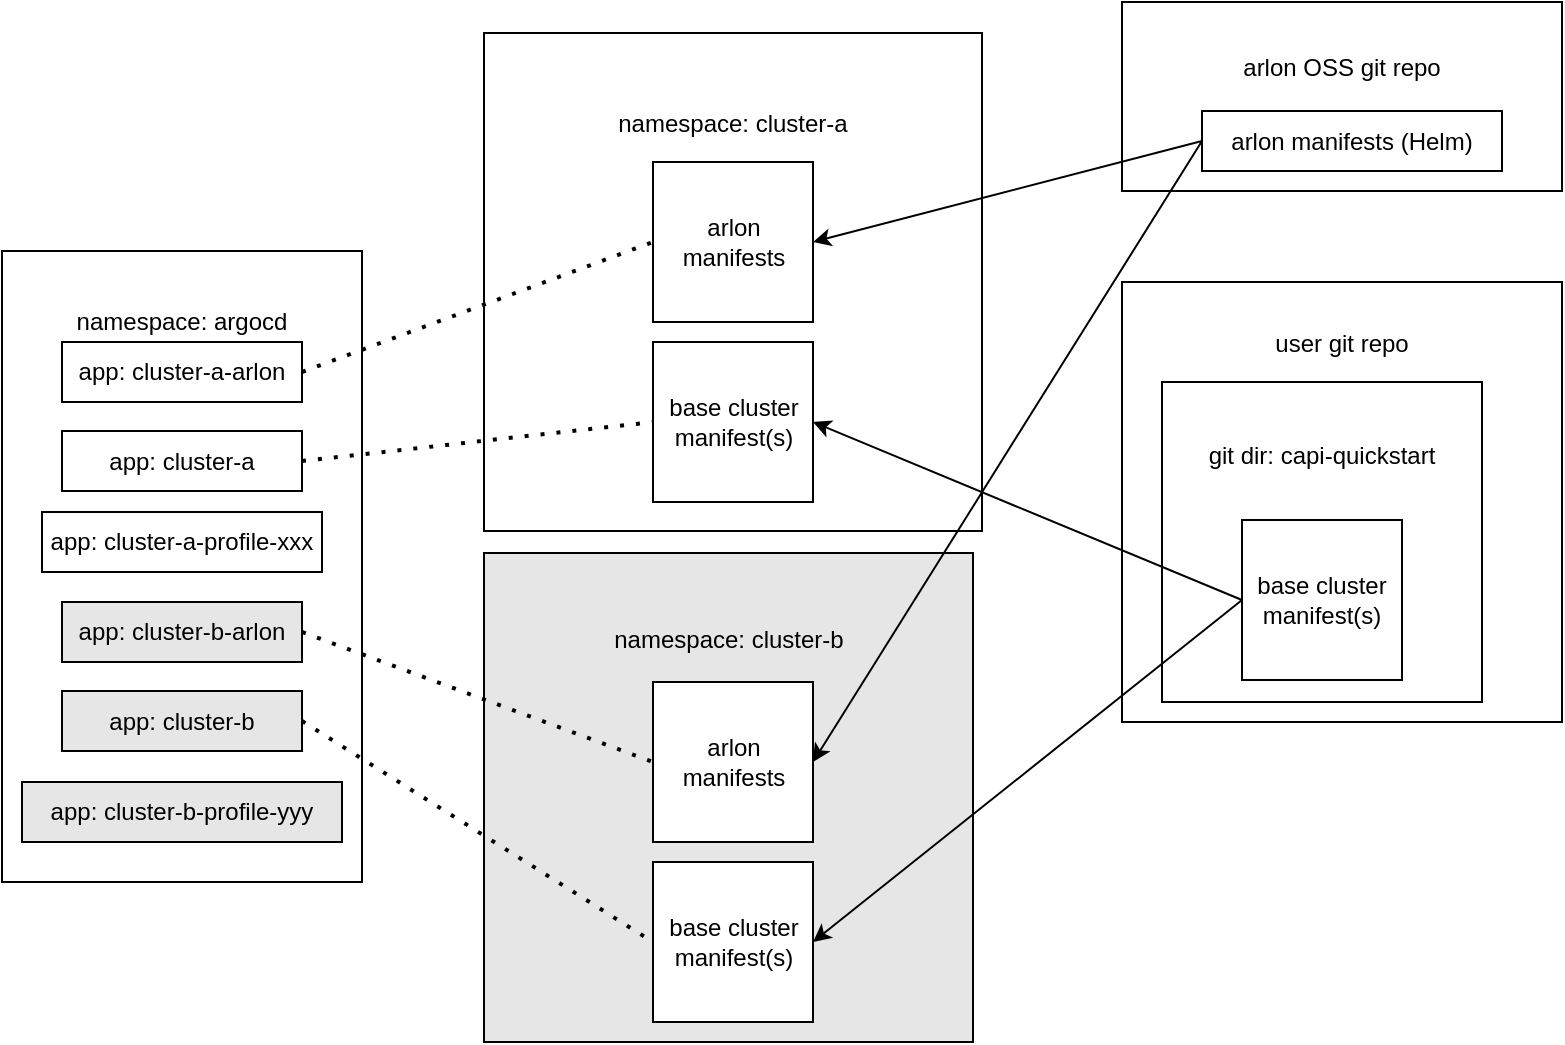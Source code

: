 <mxfile version="15.5.4" type="embed"><diagram id="fHRIVjpjciXX22CaL3zA" name="Page-1"><mxGraphModel dx="904" dy="615" grid="1" gridSize="10" guides="1" tooltips="1" connect="1" arrows="1" fold="1" page="1" pageScale="1" pageWidth="850" pageHeight="1100" math="0" shadow="0"><root><mxCell id="0"/><mxCell id="1" parent="0"/><mxCell id="2" value="namespace: argocd&lt;br&gt;&lt;br&gt;&lt;br&gt;&lt;br&gt;&lt;br&gt;&lt;br&gt;&lt;br&gt;&lt;br&gt;&lt;br&gt;&lt;br&gt;&lt;br&gt;&lt;br&gt;&lt;br&gt;&lt;br&gt;&lt;br&gt;&lt;br&gt;&lt;br&gt;&lt;br&gt;" style="rounded=0;whiteSpace=wrap;html=1;" vertex="1" parent="1"><mxGeometry x="60" y="164.5" width="180" height="315.5" as="geometry"/></mxCell><mxCell id="8Fxe8tPkUlVjY57YBqE0-7" value="&lt;div&gt;user git repo&lt;/div&gt;&lt;div&gt;&lt;br&gt;&lt;/div&gt;&lt;div&gt;&lt;br&gt;&lt;/div&gt;&lt;div&gt;&lt;br&gt;&lt;/div&gt;&lt;div&gt;&lt;br&gt;&lt;/div&gt;&lt;div&gt;&lt;br&gt;&lt;/div&gt;&lt;div&gt;&lt;br&gt;&lt;/div&gt;&lt;div&gt;&lt;br&gt;&lt;/div&gt;&lt;br&gt;&lt;br&gt;&lt;br&gt;&lt;br&gt;" style="whiteSpace=wrap;html=1;aspect=fixed;" parent="1" vertex="1"><mxGeometry x="620" y="180" width="220" height="220" as="geometry"/></mxCell><mxCell id="8Fxe8tPkUlVjY57YBqE0-2" value="git dir: capi-quickstart&lt;br&gt;&lt;br&gt;&lt;br&gt;&lt;br&gt;&lt;br&gt;&lt;br&gt;&lt;br&gt;" style="whiteSpace=wrap;html=1;aspect=fixed;" parent="1" vertex="1"><mxGeometry x="640" y="230" width="160" height="160" as="geometry"/></mxCell><mxCell id="8Fxe8tPkUlVjY57YBqE0-1" value="base cluster manifest(s)" style="whiteSpace=wrap;html=1;aspect=fixed;" parent="1" vertex="1"><mxGeometry x="680" y="299" width="80" height="80" as="geometry"/></mxCell><mxCell id="8Fxe8tPkUlVjY57YBqE0-3" value="&lt;div&gt;namespace: cluster-a&lt;/div&gt;&lt;div&gt;&lt;br&gt;&lt;/div&gt;&lt;div&gt;&lt;br&gt;&lt;/div&gt;&lt;div&gt;&lt;br&gt;&lt;/div&gt;&lt;div&gt;&lt;br&gt;&lt;/div&gt;&lt;div&gt;&lt;br&gt;&lt;/div&gt;&lt;div&gt;&lt;br&gt;&lt;/div&gt;&lt;br&gt;&lt;br&gt;&lt;br&gt;&lt;br&gt;&lt;br&gt;" style="whiteSpace=wrap;html=1;aspect=fixed;" parent="1" vertex="1"><mxGeometry x="301" y="55.5" width="249" height="249" as="geometry"/></mxCell><mxCell id="8Fxe8tPkUlVjY57YBqE0-4" value="arlon manifests" style="whiteSpace=wrap;html=1;aspect=fixed;" parent="1" vertex="1"><mxGeometry x="385.5" y="120" width="80" height="80" as="geometry"/></mxCell><mxCell id="8Fxe8tPkUlVjY57YBqE0-6" value="base cluster manifest(s)" style="whiteSpace=wrap;html=1;aspect=fixed;" parent="1" vertex="1"><mxGeometry x="385.5" y="210" width="80" height="80" as="geometry"/></mxCell><mxCell id="8Fxe8tPkUlVjY57YBqE0-9" value="&lt;div&gt;namespace: cluster-b&lt;/div&gt;&lt;div&gt;&lt;br&gt;&lt;/div&gt;&lt;div&gt;&lt;br&gt;&lt;/div&gt;&lt;div&gt;&lt;br&gt;&lt;/div&gt;&lt;div&gt;&lt;br&gt;&lt;/div&gt;&lt;div&gt;&lt;br&gt;&lt;/div&gt;&lt;div&gt;&lt;br&gt;&lt;/div&gt;&lt;div&gt;&lt;br&gt;&lt;/div&gt;&lt;br&gt;&lt;br&gt;&lt;br&gt;&lt;br&gt;" style="whiteSpace=wrap;html=1;aspect=fixed;fillColor=#E6E6E6;" parent="1" vertex="1"><mxGeometry x="301" y="315.5" width="244.5" height="244.5" as="geometry"/></mxCell><mxCell id="8Fxe8tPkUlVjY57YBqE0-10" value="arlon manifests" style="whiteSpace=wrap;html=1;aspect=fixed;" parent="1" vertex="1"><mxGeometry x="385.5" y="380" width="80" height="80" as="geometry"/></mxCell><mxCell id="8Fxe8tPkUlVjY57YBqE0-11" value="base cluster manifest(s)" style="whiteSpace=wrap;html=1;aspect=fixed;" parent="1" vertex="1"><mxGeometry x="385.5" y="470" width="80" height="80" as="geometry"/></mxCell><mxCell id="8Fxe8tPkUlVjY57YBqE0-12" value="" style="endArrow=classic;html=1;rounded=0;exitX=0;exitY=0.5;exitDx=0;exitDy=0;entryX=1;entryY=0.5;entryDx=0;entryDy=0;" parent="1" source="8Fxe8tPkUlVjY57YBqE0-1" target="8Fxe8tPkUlVjY57YBqE0-6" edge="1"><mxGeometry width="50" height="50" relative="1" as="geometry"><mxPoint x="430" y="360" as="sourcePoint"/><mxPoint x="590" y="260" as="targetPoint"/></mxGeometry></mxCell><mxCell id="8Fxe8tPkUlVjY57YBqE0-13" value="" style="endArrow=classic;html=1;rounded=0;exitX=0;exitY=0.5;exitDx=0;exitDy=0;entryX=1;entryY=0.5;entryDx=0;entryDy=0;" parent="1" source="8Fxe8tPkUlVjY57YBqE0-1" target="8Fxe8tPkUlVjY57YBqE0-11" edge="1"><mxGeometry width="50" height="50" relative="1" as="geometry"><mxPoint x="690" y="349" as="sourcePoint"/><mxPoint x="450" y="265.5" as="targetPoint"/></mxGeometry></mxCell><mxCell id="8Fxe8tPkUlVjY57YBqE0-17" value="app: cluster-a" style="rounded=0;whiteSpace=wrap;html=1;" parent="1" vertex="1"><mxGeometry x="90" y="254.5" width="120" height="30" as="geometry"/></mxCell><mxCell id="8Fxe8tPkUlVjY57YBqE0-18" value="app: cluster-a-arlon" style="rounded=0;whiteSpace=wrap;html=1;" parent="1" vertex="1"><mxGeometry x="90" y="210" width="120" height="30" as="geometry"/></mxCell><mxCell id="8Fxe8tPkUlVjY57YBqE0-19" value="app: cluster-b" style="rounded=0;whiteSpace=wrap;html=1;fillColor=#E6E6E6;" parent="1" vertex="1"><mxGeometry x="90" y="384.5" width="120" height="30" as="geometry"/></mxCell><mxCell id="8Fxe8tPkUlVjY57YBqE0-20" value="app: cluster-b-arlon" style="rounded=0;whiteSpace=wrap;html=1;fillColor=#E6E6E6;" parent="1" vertex="1"><mxGeometry x="90" y="340" width="120" height="30" as="geometry"/></mxCell><mxCell id="8Fxe8tPkUlVjY57YBqE0-26" value="&lt;div&gt;arlon OSS git repo&lt;/div&gt;&lt;div&gt;&lt;br&gt;&lt;/div&gt;&lt;div&gt;&lt;br&gt;&lt;/div&gt;" style="rounded=0;whiteSpace=wrap;html=1;" parent="1" vertex="1"><mxGeometry x="620" y="40" width="220" height="94.5" as="geometry"/></mxCell><mxCell id="8Fxe8tPkUlVjY57YBqE0-27" value="arlon manifests (Helm)" style="rounded=0;whiteSpace=wrap;html=1;" parent="1" vertex="1"><mxGeometry x="660" y="94.5" width="150" height="30" as="geometry"/></mxCell><mxCell id="8Fxe8tPkUlVjY57YBqE0-28" value="" style="endArrow=none;dashed=1;html=1;dashPattern=1 3;strokeWidth=2;rounded=0;exitX=1;exitY=0.5;exitDx=0;exitDy=0;entryX=0;entryY=0.5;entryDx=0;entryDy=0;" parent="1" source="8Fxe8tPkUlVjY57YBqE0-18" target="8Fxe8tPkUlVjY57YBqE0-4" edge="1"><mxGeometry width="50" height="50" relative="1" as="geometry"><mxPoint x="430" y="330" as="sourcePoint"/><mxPoint x="480" y="280" as="targetPoint"/></mxGeometry></mxCell><mxCell id="8Fxe8tPkUlVjY57YBqE0-29" value="" style="endArrow=none;dashed=1;html=1;dashPattern=1 3;strokeWidth=2;rounded=0;entryX=0;entryY=0.5;entryDx=0;entryDy=0;exitX=1;exitY=0.5;exitDx=0;exitDy=0;" parent="1" source="8Fxe8tPkUlVjY57YBqE0-17" target="8Fxe8tPkUlVjY57YBqE0-6" edge="1"><mxGeometry width="50" height="50" relative="1" as="geometry"><mxPoint x="220" y="250.5" as="sourcePoint"/><mxPoint x="370" y="175.5" as="targetPoint"/></mxGeometry></mxCell><mxCell id="8Fxe8tPkUlVjY57YBqE0-30" value="" style="endArrow=none;dashed=1;html=1;dashPattern=1 3;strokeWidth=2;rounded=0;entryX=0;entryY=0.5;entryDx=0;entryDy=0;exitX=1;exitY=0.5;exitDx=0;exitDy=0;" parent="1" source="8Fxe8tPkUlVjY57YBqE0-20" target="8Fxe8tPkUlVjY57YBqE0-10" edge="1"><mxGeometry width="50" height="50" relative="1" as="geometry"><mxPoint x="230" y="260.5" as="sourcePoint"/><mxPoint x="380" y="185.5" as="targetPoint"/></mxGeometry></mxCell><mxCell id="8Fxe8tPkUlVjY57YBqE0-31" value="" style="endArrow=none;dashed=1;html=1;dashPattern=1 3;strokeWidth=2;rounded=0;exitX=1;exitY=0.5;exitDx=0;exitDy=0;entryX=0;entryY=0.5;entryDx=0;entryDy=0;" parent="1" source="8Fxe8tPkUlVjY57YBqE0-19" target="8Fxe8tPkUlVjY57YBqE0-11" edge="1"><mxGeometry width="50" height="50" relative="1" as="geometry"><mxPoint x="240" y="270.5" as="sourcePoint"/><mxPoint x="390" y="195.5" as="targetPoint"/></mxGeometry></mxCell><mxCell id="8Fxe8tPkUlVjY57YBqE0-32" value="" style="endArrow=classic;html=1;rounded=0;entryX=1;entryY=0.5;entryDx=0;entryDy=0;exitX=0;exitY=0.5;exitDx=0;exitDy=0;" parent="1" source="8Fxe8tPkUlVjY57YBqE0-27" target="8Fxe8tPkUlVjY57YBqE0-4" edge="1"><mxGeometry width="50" height="50" relative="1" as="geometry"><mxPoint x="690" y="349" as="sourcePoint"/><mxPoint x="450" y="265.5" as="targetPoint"/></mxGeometry></mxCell><mxCell id="8Fxe8tPkUlVjY57YBqE0-33" value="" style="endArrow=classic;html=1;rounded=0;entryX=1;entryY=0.5;entryDx=0;entryDy=0;exitX=0;exitY=0.5;exitDx=0;exitDy=0;" parent="1" source="8Fxe8tPkUlVjY57YBqE0-27" target="8Fxe8tPkUlVjY57YBqE0-10" edge="1"><mxGeometry width="50" height="50" relative="1" as="geometry"><mxPoint x="660" y="130" as="sourcePoint"/><mxPoint x="460" y="275.5" as="targetPoint"/></mxGeometry></mxCell><mxCell id="3" value="app: cluster-a-profile-xxx" style="rounded=0;whiteSpace=wrap;html=1;" vertex="1" parent="1"><mxGeometry x="80" y="295" width="140" height="30" as="geometry"/></mxCell><mxCell id="5" value="app: cluster-b-profile-yyy" style="rounded=0;whiteSpace=wrap;html=1;fillColor=#E6E6E6;" vertex="1" parent="1"><mxGeometry x="70" y="430" width="160" height="30" as="geometry"/></mxCell></root></mxGraphModel></diagram></mxfile>